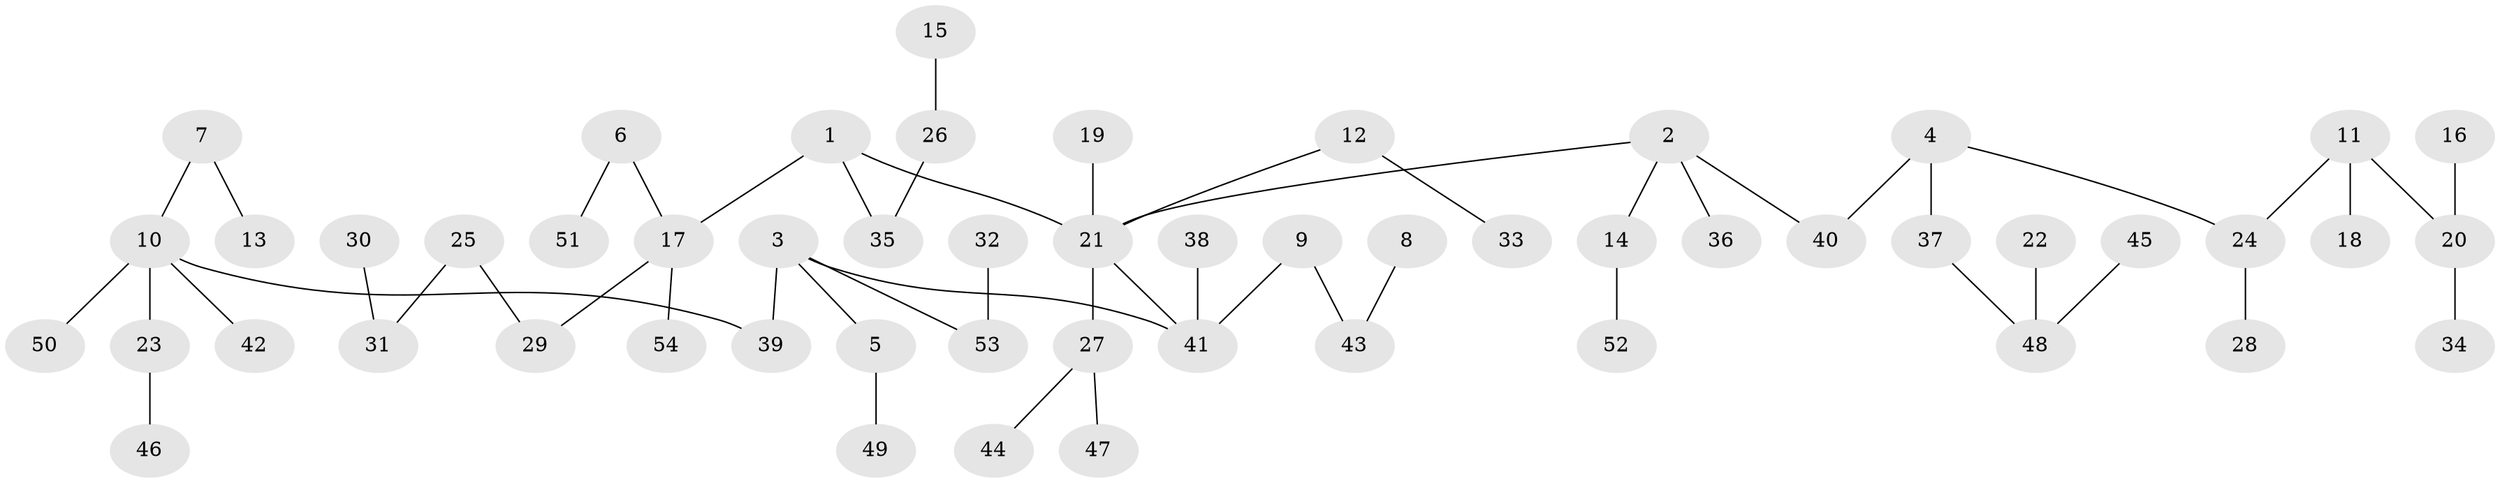 // original degree distribution, {5: 0.018518518518518517, 2: 0.24074074074074073, 8: 0.009259259259259259, 4: 0.07407407407407407, 3: 0.16666666666666666, 6: 0.009259259259259259, 1: 0.48148148148148145}
// Generated by graph-tools (version 1.1) at 2025/02/03/09/25 03:02:19]
// undirected, 54 vertices, 53 edges
graph export_dot {
graph [start="1"]
  node [color=gray90,style=filled];
  1;
  2;
  3;
  4;
  5;
  6;
  7;
  8;
  9;
  10;
  11;
  12;
  13;
  14;
  15;
  16;
  17;
  18;
  19;
  20;
  21;
  22;
  23;
  24;
  25;
  26;
  27;
  28;
  29;
  30;
  31;
  32;
  33;
  34;
  35;
  36;
  37;
  38;
  39;
  40;
  41;
  42;
  43;
  44;
  45;
  46;
  47;
  48;
  49;
  50;
  51;
  52;
  53;
  54;
  1 -- 17 [weight=1.0];
  1 -- 21 [weight=1.0];
  1 -- 35 [weight=1.0];
  2 -- 14 [weight=1.0];
  2 -- 21 [weight=1.0];
  2 -- 36 [weight=1.0];
  2 -- 40 [weight=1.0];
  3 -- 5 [weight=1.0];
  3 -- 39 [weight=1.0];
  3 -- 41 [weight=1.0];
  3 -- 53 [weight=1.0];
  4 -- 24 [weight=1.0];
  4 -- 37 [weight=1.0];
  4 -- 40 [weight=1.0];
  5 -- 49 [weight=1.0];
  6 -- 17 [weight=1.0];
  6 -- 51 [weight=1.0];
  7 -- 10 [weight=1.0];
  7 -- 13 [weight=1.0];
  8 -- 43 [weight=1.0];
  9 -- 41 [weight=1.0];
  9 -- 43 [weight=1.0];
  10 -- 23 [weight=1.0];
  10 -- 39 [weight=1.0];
  10 -- 42 [weight=1.0];
  10 -- 50 [weight=1.0];
  11 -- 18 [weight=1.0];
  11 -- 20 [weight=1.0];
  11 -- 24 [weight=1.0];
  12 -- 21 [weight=1.0];
  12 -- 33 [weight=1.0];
  14 -- 52 [weight=1.0];
  15 -- 26 [weight=1.0];
  16 -- 20 [weight=1.0];
  17 -- 29 [weight=1.0];
  17 -- 54 [weight=1.0];
  19 -- 21 [weight=1.0];
  20 -- 34 [weight=1.0];
  21 -- 27 [weight=1.0];
  21 -- 41 [weight=1.0];
  22 -- 48 [weight=1.0];
  23 -- 46 [weight=1.0];
  24 -- 28 [weight=1.0];
  25 -- 29 [weight=1.0];
  25 -- 31 [weight=1.0];
  26 -- 35 [weight=1.0];
  27 -- 44 [weight=1.0];
  27 -- 47 [weight=1.0];
  30 -- 31 [weight=1.0];
  32 -- 53 [weight=1.0];
  37 -- 48 [weight=1.0];
  38 -- 41 [weight=1.0];
  45 -- 48 [weight=1.0];
}
